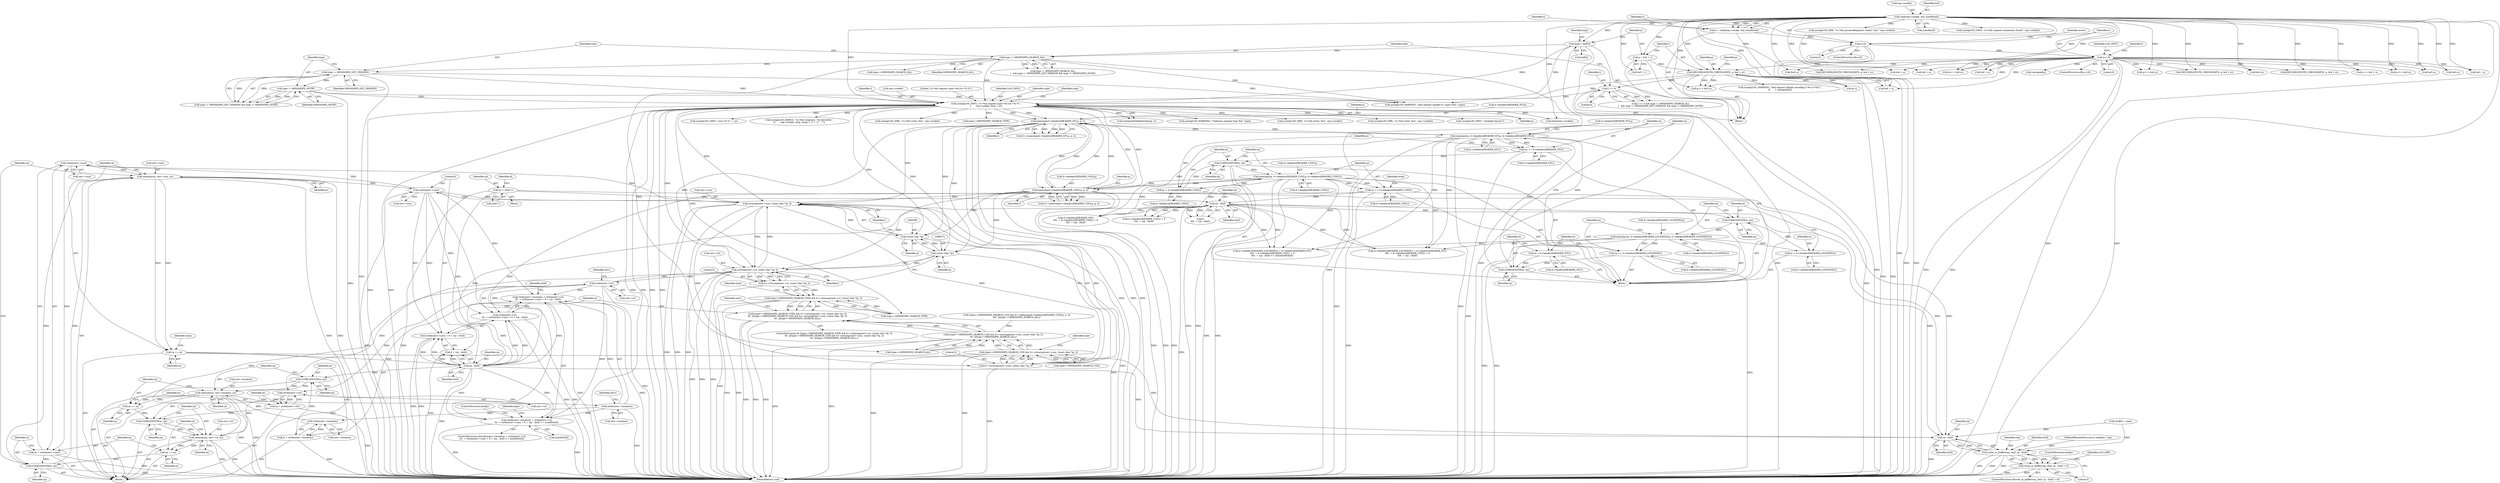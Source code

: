 digraph "0_miniupnp_b238cade9a173c6f751a34acf8ccff838a62aa47@API" {
"1000634" [label="(Call,strlen(serv->usn))"];
"1000549" [label="(Call,strlen(serv->usn))"];
"1000584" [label="(Call,strncmp(serv->usn, (const char *)p, l))"];
"1000588" [label="(Call,(const char *)p)"];
"1000573" [label="(Call,(const char *)p)"];
"1000368" [label="(Call,memcmp(d->headers[HEADER_NT].p, p, l))"];
"1000448" [label="(Call,memcpy(rp, d->headers[HEADER_NT].p, d->headers[HEADER_NT].l))"];
"1000445" [label="(Call,CODELENGTH(m, rp))"];
"1000436" [label="(Call,m = d->headers[HEADER_NT].l)"];
"1000427" [label="(Call,rp += d->headers[HEADER_LOCATION].l)"];
"1000411" [label="(Call,memcpy(rp, d->headers[HEADER_LOCATION].p, d->headers[HEADER_LOCATION].l))"];
"1000408" [label="(Call,CODELENGTH(m, rp))"];
"1000399" [label="(Call,m = d->headers[HEADER_LOCATION].l)"];
"1000352" [label="(Call,rp - rbuf)"];
"1000300" [label="(Call,rp = rbuf+1)"];
"1000501" [label="(Call,rp += d->headers[HEADER_USN].l)"];
"1000485" [label="(Call,memcpy(rp, d->headers[HEADER_USN].p, d->headers[HEADER_USN].l))"];
"1000482" [label="(Call,CODELENGTH(m, rp))"];
"1000473" [label="(Call,m = d->headers[HEADER_USN].l)"];
"1000464" [label="(Call,rp += d->headers[HEADER_NT].l)"];
"1000385" [label="(Call,memcmp(d->headers[HEADER_USN].p, p, l))"];
"1000244" [label="(Call,syslog(LOG_INFO, \"(s=%d) request type=%d str='%.*s'\",\n\t       req->socket, type, l, p))"];
"1000141" [label="(Call,read(req->socket, buf, sizeof(buf)))"];
"1000189" [label="(Call,type = buf[0])"];
"1000228" [label="(Call,type != MINISSDPD_SEARCH_ALL)"];
"1000235" [label="(Call,type != MINISSDPD_NOTIF)"];
"1000232" [label="(Call,type != MINISSDPD_GET_VERSION)"];
"1000224" [label="(Call,l == 0)"];
"1000199" [label="(Call,DECODELENGTH_CHECKLIMIT(l, p, buf + n))"];
"1000194" [label="(Call,p = buf + 1)"];
"1000174" [label="(Call,n==0)"];
"1000149" [label="(Call,n<0)"];
"1000139" [label="(Call,n = read(req->socket, buf, sizeof(buf)))"];
"1000569" [label="(Call,strncmp(serv->st, (const char *)p, l))"];
"1000544" [label="(Call,strlen(serv->st))"];
"1000623" [label="(Call,memcpy(rp, serv->st, m))"];
"1000620" [label="(Call,CODELENGTH(m, rp))"];
"1000614" [label="(Call,m = strlen(serv->st))"];
"1000616" [label="(Call,strlen(serv->st))"];
"1000611" [label="(Call,rp += m)"];
"1000605" [label="(Call,memcpy(rp, serv->location, m))"];
"1000602" [label="(Call,CODELENGTH(m, rp))"];
"1000596" [label="(Call,m = strlen(serv->location))"];
"1000598" [label="(Call,strlen(serv->location))"];
"1000539" [label="(Call,strlen(serv->location))"];
"1000555" [label="(Call,rp - rbuf)"];
"1000647" [label="(Call,rp += m)"];
"1000641" [label="(Call,memcpy(rp, serv->usn, m))"];
"1000638" [label="(Call,CODELENGTH(m, rp))"];
"1000632" [label="(Call,m = strlen(serv->usn))"];
"1000634" [label="(Call,strlen(serv->usn))"];
"1000629" [label="(Call,rp += m)"];
"1000537" [label="(Call,strlen(serv->location) + strlen(serv->st)\n\t\t\t  + strlen(serv->usn) + 6 + (rp - rbuf) >= sizeof(rbuf))"];
"1000538" [label="(Call,strlen(serv->location) + strlen(serv->st)\n\t\t\t  + strlen(serv->usn) + 6 + (rp - rbuf))"];
"1000543" [label="(Call,strlen(serv->st)\n\t\t\t  + strlen(serv->usn) + 6 + (rp - rbuf))"];
"1000548" [label="(Call,strlen(serv->usn) + 6 + (rp - rbuf))"];
"1000567" [label="(Call,0==strncmp(serv->st, (const char *)p, l))"];
"1000563" [label="(Call,type==MINISSDPD_SEARCH_TYPE && 0==strncmp(serv->st, (const char *)p, l))"];
"1000562" [label="(Call,(type==MINISSDPD_SEARCH_TYPE && 0==strncmp(serv->st, (const char *)p, l))\n\t\t\t  ||(type==MINISSDPD_SEARCH_USN && 0==strncmp(serv->usn, (const char *)p, l))\n\t\t\t  ||(type==MINISSDPD_SEARCH_ALL))"];
"1000582" [label="(Call,0==strncmp(serv->usn, (const char *)p, l))"];
"1000578" [label="(Call,type==MINISSDPD_SEARCH_USN && 0==strncmp(serv->usn, (const char *)p, l))"];
"1000577" [label="(Call,(type==MINISSDPD_SEARCH_USN && 0==strncmp(serv->usn, (const char *)p, l))\n\t\t\t  ||(type==MINISSDPD_SEARCH_ALL))"];
"1000553" [label="(Call,6 + (rp - rbuf))"];
"1000675" [label="(Call,rp - rbuf)"];
"1000672" [label="(Call,write_or_buffer(req, rbuf, rp - rbuf))"];
"1000671" [label="(Call,write_or_buffer(req, rbuf, rp - rbuf) < 0)"];
"1000678" [label="(Literal,0)"];
"1000624" [label="(Identifier,rp)"];
"1000611" [label="(Call,rp += m)"];
"1000612" [label="(Identifier,rp)"];
"1000501" [label="(Call,rp += d->headers[HEADER_USN].l)"];
"1000150" [label="(Identifier,n)"];
"1000598" [label="(Call,strlen(serv->location))"];
"1000116" [label="(Block,)"];
"1000245" [label="(Identifier,LOG_INFO)"];
"1000191" [label="(Call,buf[0])"];
"1000156" [label="(Identifier,errno)"];
"1000546" [label="(Identifier,serv)"];
"1000393" [label="(Identifier,p)"];
"1000673" [label="(Identifier,req)"];
"1000604" [label="(Identifier,rp)"];
"1000538" [label="(Call,strlen(serv->location) + strlen(serv->st)\n\t\t\t  + strlen(serv->usn) + 6 + (rp - rbuf))"];
"1000378" [label="(Call,(type==MINISSDPD_SEARCH_USN && 0==memcmp(d->headers[HEADER_USN].p, p, l))\n\t\t\t\t  ||(type==MINISSDPD_SEARCH_ALL))"];
"1000482" [label="(Call,CODELENGTH(m, rp))"];
"1000484" [label="(Identifier,rp)"];
"1000250" [label="(Identifier,type)"];
"1000448" [label="(Call,memcpy(rp, d->headers[HEADER_NT].p, d->headers[HEADER_NT].l))"];
"1000639" [label="(Identifier,m)"];
"1000176" [label="(Literal,0)"];
"1000199" [label="(Call,DECODELENGTH_CHECKLIMIT(l, p, buf + n))"];
"1000232" [label="(Call,type != MINISSDPD_GET_VERSION)"];
"1000394" [label="(Identifier,l)"];
"1000179" [label="(Identifier,LOG_INFO)"];
"1000772" [label="(Call,buf+n)"];
"1000584" [label="(Call,strncmp(serv->usn, (const char *)p, l))"];
"1000229" [label="(Identifier,type)"];
"1000577" [label="(Call,(type==MINISSDPD_SEARCH_USN && 0==strncmp(serv->usn, (const char *)p, l))\n\t\t\t  ||(type==MINISSDPD_SEARCH_ALL))"];
"1000437" [label="(Identifier,m)"];
"1000529" [label="(Identifier,serv)"];
"1000377" [label="(Identifier,l)"];
"1000473" [label="(Call,m = d->headers[HEADER_USN].l)"];
"1000831" [label="(Call,buf + n)"];
"1000605" [label="(Call,memcpy(rp, serv->location, m))"];
"1000625" [label="(Call,serv->st)"];
"1000610" [label="(Identifier,m)"];
"1000550" [label="(Call,serv->usn)"];
"1000254" [label="(Identifier,type)"];
"1000196" [label="(Call,buf + 1)"];
"1000576" [label="(Identifier,l)"];
"1000398" [label="(Block,)"];
"1000239" [label="(Call,syslog(LOG_WARNING, \"bad request (length=0, type=%d)\", type))"];
"1000230" [label="(Identifier,MINISSDPD_SEARCH_ALL)"];
"1000410" [label="(Identifier,rp)"];
"1000366" [label="(Call,0==memcmp(d->headers[HEADER_NT].p, p, l))"];
"1000614" [label="(Call,m = strlen(serv->st))"];
"1000898" [label="(Call,buf + n)"];
"1000677" [label="(Identifier,rbuf)"];
"1000537" [label="(Call,strlen(serv->location) + strlen(serv->st)\n\t\t\t  + strlen(serv->usn) + 6 + (rp - rbuf) >= sizeof(rbuf))"];
"1000582" [label="(Call,0==strncmp(serv->usn, (const char *)p, l))"];
"1000369" [label="(Call,d->headers[HEADER_NT].p)"];
"1000487" [label="(Call,d->headers[HEADER_USN].p)"];
"1000186" [label="(Identifier,t)"];
"1000652" [label="(Call,rbuf[0] = nrep)"];
"1000485" [label="(Call,memcpy(rp, d->headers[HEADER_USN].p, d->headers[HEADER_USN].l))"];
"1000438" [label="(Call,d->headers[HEADER_NT].l)"];
"1000789" [label="(Call,syslog(LOG_INFO, \"usn='%.*s'\", l, p))"];
"1000436" [label="(Call,m = d->headers[HEADER_NT].l)"];
"1000591" [label="(Identifier,l)"];
"1000549" [label="(Call,strlen(serv->usn))"];
"1000228" [label="(Call,type != MINISSDPD_SEARCH_ALL)"];
"1000540" [label="(Call,serv->location)"];
"1000449" [label="(Identifier,rp)"];
"1000580" [label="(Identifier,type)"];
"1000657" [label="(Call,syslog(LOG_DEBUG, \"(s=%d) response : %d device%s\",\n\t\t       req->socket, nrep, (nrep > 1) ? \"s\" : \"\"))"];
"1000676" [label="(Identifier,rp)"];
"1000570" [label="(Call,serv->st)"];
"1000613" [label="(Identifier,m)"];
"1000166" [label="(Call,syslog(LOG_ERR, \"(s=%d) processRequest(): read(): %m\", req->socket))"];
"1000300" [label="(Call,rp = rbuf+1)"];
"1000595" [label="(Block,)"];
"1001092" [label="(Call,syslog(LOG_ERR, \"(s=%d) write: %m\", req->socket))"];
"1000603" [label="(Identifier,m)"];
"1000674" [label="(Identifier,rbuf)"];
"1000559" [label="(Identifier,rbuf)"];
"1000649" [label="(Identifier,m)"];
"1000475" [label="(Call,d->headers[HEADER_USN].l)"];
"1000895" [label="(Call,DECODELENGTH_CHECKLIMIT(l, p, buf + n))"];
"1000142" [label="(Call,req->socket)"];
"1000599" [label="(Call,serv->location)"];
"1000621" [label="(Identifier,m)"];
"1000376" [label="(Identifier,p)"];
"1000687" [label="(ControlStructure,break;)"];
"1000620" [label="(Call,CODELENGTH(m, rp))"];
"1000635" [label="(Call,serv->usn)"];
"1000148" [label="(ControlStructure,if(n<0))"];
"1000555" [label="(Call,rp - rbuf)"];
"1000647" [label="(Call,rp += m)"];
"1000236" [label="(Identifier,type)"];
"1000140" [label="(Identifier,n)"];
"1000536" [label="(ControlStructure,if(strlen(serv->location) + strlen(serv->st)\n\t\t\t  + strlen(serv->usn) + 6 + (rp - rbuf) >= sizeof(rbuf)))"];
"1000681" [label="(Identifier,LOG_ERR)"];
"1000835" [label="(Call,p+l > buf+n)"];
"1000671" [label="(Call,write_or_buffer(req, rbuf, rp - rbuf) < 0)"];
"1000761" [label="(Call,DECODELENGTH_CHECKLIMIT(l, p, buf + n))"];
"1000464" [label="(Call,rp += d->headers[HEADER_NT].l)"];
"1000902" [label="(Call,p+l > buf+n)"];
"1000174" [label="(Call,n==0)"];
"1000569" [label="(Call,strncmp(serv->st, (const char *)p, l))"];
"1000412" [label="(Identifier,rp)"];
"1000149" [label="(Call,n<0)"];
"1000363" [label="(Call,type==MINISSDPD_SEARCH_TYPE)"];
"1000617" [label="(Call,serv->st)"];
"1000427" [label="(Call,rp += d->headers[HEADER_LOCATION].l)"];
"1000350" [label="(Call,6\n\t\t\t\t  + (rp - rbuf))"];
"1000503" [label="(Call,d->headers[HEADER_USN].l)"];
"1000385" [label="(Call,memcmp(d->headers[HEADER_USN].p, p, l))"];
"1000411" [label="(Call,memcpy(rp, d->headers[HEADER_LOCATION].p, d->headers[HEADER_LOCATION].l))"];
"1000307" [label="(Identifier,d)"];
"1000190" [label="(Identifier,type)"];
"1000141" [label="(Call,read(req->socket, buf, sizeof(buf)))"];
"1000588" [label="(Call,(const char *)p)"];
"1000233" [label="(Identifier,type)"];
"1000399" [label="(Call,m = d->headers[HEADER_LOCATION].l)"];
"1000568" [label="(Literal,0)"];
"1000597" [label="(Identifier,m)"];
"1000575" [label="(Identifier,p)"];
"1000151" [label="(Literal,0)"];
"1000557" [label="(Identifier,rbuf)"];
"1000551" [label="(Identifier,serv)"];
"1000139" [label="(Call,n = read(req->socket, buf, sizeof(buf)))"];
"1000643" [label="(Call,serv->usn)"];
"1000244" [label="(Call,syslog(LOG_INFO, \"(s=%d) request type=%d str='%.*s'\",\n\t       req->socket, type, l, p))"];
"1000235" [label="(Call,type != MINISSDPD_NOTIF)"];
"1000207" [label="(Call,p+l)"];
"1000237" [label="(Identifier,MINISSDPD_NOTIF)"];
"1000596" [label="(Call,m = strlen(serv->location))"];
"1000906" [label="(Call,buf+n)"];
"1000483" [label="(Identifier,m)"];
"1000342" [label="(Call,d->headers[HEADER_USN].l + 6\n\t\t\t\t  + (rp - rbuf))"];
"1000474" [label="(Identifier,m)"];
"1000231" [label="(Call,type != MINISSDPD_GET_VERSION && type != MINISSDPD_NOTIF)"];
"1000646" [label="(Identifier,m)"];
"1000634" [label="(Call,strlen(serv->usn))"];
"1000251" [label="(Identifier,l)"];
"1000579" [label="(Call,type==MINISSDPD_SEARCH_USN)"];
"1000630" [label="(Identifier,rp)"];
"1000354" [label="(Identifier,rbuf)"];
"1000224" [label="(Call,l == 0)"];
"1000563" [label="(Call,type==MINISSDPD_SEARCH_TYPE && 0==strncmp(serv->st, (const char *)p, l))"];
"1000401" [label="(Call,d->headers[HEADER_LOCATION].l)"];
"1000457" [label="(Call,d->headers[HEADER_NT].l)"];
"1000494" [label="(Call,d->headers[HEADER_USN].l)"];
"1000352" [label="(Call,rp - rbuf)"];
"1000302" [label="(Call,rbuf+1)"];
"1000651" [label="(Identifier,nrep)"];
"1000615" [label="(Identifier,m)"];
"1000225" [label="(Identifier,l)"];
"1000115" [label="(MethodParameterIn,struct reqelem * req)"];
"1000413" [label="(Call,d->headers[HEADER_LOCATION].p)"];
"1000753" [label="(Call,buf + n)"];
"1000201" [label="(Identifier,p)"];
"1000708" [label="(Call,containsForbiddenChars(p, l))"];
"1000606" [label="(Identifier,rp)"];
"1000622" [label="(Identifier,rp)"];
"1000395" [label="(Call,type==MINISSDPD_SEARCH_ALL)"];
"1000641" [label="(Call,memcpy(rp, serv->usn, m))"];
"1000189" [label="(Call,type = buf[0])"];
"1000247" [label="(Call,req->socket)"];
"1000628" [label="(Identifier,m)"];
"1000642" [label="(Identifier,rp)"];
"1000558" [label="(Call,sizeof(rbuf))"];
"1000565" [label="(Identifier,type)"];
"1000828" [label="(Call,DECODELENGTH_CHECKLIMIT(l, p, buf + n))"];
"1000450" [label="(Call,d->headers[HEADER_NT].p)"];
"1000648" [label="(Identifier,rp)"];
"1000445" [label="(Call,CODELENGTH(m, rp))"];
"1000553" [label="(Call,6 + (rp - rbuf))"];
"1000200" [label="(Identifier,l)"];
"1000545" [label="(Call,serv->st)"];
"1000585" [label="(Call,serv->usn)"];
"1000564" [label="(Call,type==MINISSDPD_SEARCH_TYPE)"];
"1001075" [label="(Call,syslog(LOG_WARNING, \"Unknown request type %d\", type))"];
"1000206" [label="(Call,p+l > buf+n)"];
"1000583" [label="(Literal,0)"];
"1000567" [label="(Call,0==strncmp(serv->st, (const char *)p, l))"];
"1000466" [label="(Call,d->headers[HEADER_NT].l)"];
"1000429" [label="(Call,d->headers[HEADER_LOCATION].l)"];
"1000195" [label="(Identifier,p)"];
"1000633" [label="(Identifier,m)"];
"1000560" [label="(ControlStructure,break;)"];
"1000218" [label="(Call,(unsigned)n)"];
"1000325" [label="(Call,d->headers[HEADER_LOCATION].l + d->headers[HEADER_NT].l\n\t\t\t\t  + d->headers[HEADER_USN].l + 6\n\t\t\t\t  + (rp - rbuf) >= (int)sizeof(rbuf))"];
"1000223" [label="(Call,l == 0 && type != MINISSDPD_SEARCH_ALL\n\t   && type != MINISSDPD_GET_VERSION && type != MINISSDPD_NOTIF)"];
"1000409" [label="(Identifier,m)"];
"1000638" [label="(Call,CODELENGTH(m, rp))"];
"1000446" [label="(Identifier,m)"];
"1000578" [label="(Call,type==MINISSDPD_SEARCH_USN && 0==strncmp(serv->usn, (const char *)p, l))"];
"1000234" [label="(Identifier,MINISSDPD_GET_VERSION)"];
"1000202" [label="(Call,buf + n)"];
"1000592" [label="(Call,type==MINISSDPD_SEARCH_ALL)"];
"1000486" [label="(Identifier,rp)"];
"1000246" [label="(Literal,\"(s=%d) request type=%d str='%.*s'\")"];
"1000543" [label="(Call,strlen(serv->st)\n\t\t\t  + strlen(serv->usn) + 6 + (rp - rbuf))"];
"1000839" [label="(Call,buf+n)"];
"1000768" [label="(Call,p+l > buf+n)"];
"1000146" [label="(Call,sizeof(buf))"];
"1000539" [label="(Call,strlen(serv->location))"];
"1000623" [label="(Call,memcpy(rp, serv->st, m))"];
"1000607" [label="(Call,serv->location)"];
"1000326" [label="(Call,d->headers[HEADER_LOCATION].l + d->headers[HEADER_NT].l\n\t\t\t\t  + d->headers[HEADER_USN].l + 6\n\t\t\t\t  + (rp - rbuf))"];
"1001125" [label="(Call,close(req->socket))"];
"1000590" [label="(Identifier,p)"];
"1000386" [label="(Call,d->headers[HEADER_USN].p)"];
"1000175" [label="(Identifier,n)"];
"1000554" [label="(Literal,6)"];
"1000562" [label="(Call,(type==MINISSDPD_SEARCH_TYPE && 0==strncmp(serv->st, (const char *)p, l))\n\t\t\t  ||(type==MINISSDPD_SEARCH_USN && 0==strncmp(serv->usn, (const char *)p, l))\n\t\t\t  ||(type==MINISSDPD_SEARCH_ALL))"];
"1001061" [label="(Call,syslog(LOG_ERR, \"(s=%d) write: %m\", req->socket))"];
"1000194" [label="(Call,p = buf + 1)"];
"1000465" [label="(Identifier,rp)"];
"1000447" [label="(Identifier,rp)"];
"1000675" [label="(Call,rp - rbuf)"];
"1000751" [label="(Call,p >= buf + n)"];
"1000214" [label="(Call,syslog(LOG_WARNING, \"bad request (length encoding l=%u n=%u)\",\n \t\t       l, (unsigned)n))"];
"1000616" [label="(Call,strlen(serv->st))"];
"1000672" [label="(Call,write_or_buffer(req, rbuf, rp - rbuf))"];
"1000334" [label="(Call,d->headers[HEADER_NT].l\n\t\t\t\t  + d->headers[HEADER_USN].l + 6\n\t\t\t\t  + (rp - rbuf))"];
"1000383" [label="(Call,0==memcmp(d->headers[HEADER_USN].p, p, l))"];
"1000556" [label="(Identifier,rp)"];
"1000602" [label="(Call,CODELENGTH(m, rp))"];
"1000511" [label="(Identifier,nrep)"];
"1000502" [label="(Identifier,rp)"];
"1000670" [label="(ControlStructure,if(write_or_buffer(req, rbuf, rp - rbuf) < 0))"];
"1000210" [label="(Call,buf+n)"];
"1000593" [label="(Identifier,type)"];
"1000289" [label="(Call,syslog(LOG_ERR, \"(s=%d) write: %m\", req->socket))"];
"1000632" [label="(Call,m = strlen(serv->usn))"];
"1000178" [label="(Call,syslog(LOG_INFO, \"(s=%d) request connection closed\", req->socket))"];
"1000631" [label="(Identifier,m)"];
"1000173" [label="(ControlStructure,if(n==0))"];
"1000428" [label="(Identifier,rp)"];
"1001136" [label="(MethodReturn,void)"];
"1000301" [label="(Identifier,rp)"];
"1000208" [label="(Identifier,p)"];
"1000544" [label="(Call,strlen(serv->st))"];
"1000548" [label="(Call,strlen(serv->usn) + 6 + (rp - rbuf))"];
"1000573" [label="(Call,(const char *)p)"];
"1000408" [label="(Call,CODELENGTH(m, rp))"];
"1000400" [label="(Identifier,m)"];
"1000145" [label="(Identifier,buf)"];
"1000227" [label="(Call,type != MINISSDPD_SEARCH_ALL\n\t   && type != MINISSDPD_GET_VERSION && type != MINISSDPD_NOTIF)"];
"1000319" [label="(Call,syslog(LOG_INFO, \"outdated device\"))"];
"1000252" [label="(Identifier,p)"];
"1000561" [label="(ControlStructure,if( (type==MINISSDPD_SEARCH_TYPE && 0==strncmp(serv->st, (const char *)p, l))\n\t\t\t  ||(type==MINISSDPD_SEARCH_USN && 0==strncmp(serv->usn, (const char *)p, l))\n\t\t\t  ||(type==MINISSDPD_SEARCH_ALL) ))"];
"1000353" [label="(Identifier,rp)"];
"1000640" [label="(Identifier,rp)"];
"1000226" [label="(Literal,0)"];
"1000629" [label="(Call,rp += m)"];
"1000420" [label="(Call,d->headers[HEADER_LOCATION].l)"];
"1000764" [label="(Call,buf + n)"];
"1000368" [label="(Call,memcmp(d->headers[HEADER_NT].p, p, l))"];
"1000255" [label="(Block,)"];
"1000634" -> "1000632"  [label="AST: "];
"1000634" -> "1000635"  [label="CFG: "];
"1000635" -> "1000634"  [label="AST: "];
"1000632" -> "1000634"  [label="CFG: "];
"1000634" -> "1000632"  [label="DDG: "];
"1000549" -> "1000634"  [label="DDG: "];
"1000584" -> "1000634"  [label="DDG: "];
"1000634" -> "1000641"  [label="DDG: "];
"1000549" -> "1000548"  [label="AST: "];
"1000549" -> "1000550"  [label="CFG: "];
"1000550" -> "1000549"  [label="AST: "];
"1000554" -> "1000549"  [label="CFG: "];
"1000549" -> "1001136"  [label="DDG: "];
"1000549" -> "1000537"  [label="DDG: "];
"1000549" -> "1000538"  [label="DDG: "];
"1000549" -> "1000543"  [label="DDG: "];
"1000549" -> "1000548"  [label="DDG: "];
"1000584" -> "1000549"  [label="DDG: "];
"1000641" -> "1000549"  [label="DDG: "];
"1000549" -> "1000584"  [label="DDG: "];
"1000584" -> "1000582"  [label="AST: "];
"1000584" -> "1000591"  [label="CFG: "];
"1000585" -> "1000584"  [label="AST: "];
"1000588" -> "1000584"  [label="AST: "];
"1000591" -> "1000584"  [label="AST: "];
"1000582" -> "1000584"  [label="CFG: "];
"1000584" -> "1001136"  [label="DDG: "];
"1000584" -> "1001136"  [label="DDG: "];
"1000584" -> "1001136"  [label="DDG: "];
"1000584" -> "1000569"  [label="DDG: "];
"1000584" -> "1000582"  [label="DDG: "];
"1000584" -> "1000582"  [label="DDG: "];
"1000584" -> "1000582"  [label="DDG: "];
"1000588" -> "1000584"  [label="DDG: "];
"1000569" -> "1000584"  [label="DDG: "];
"1000385" -> "1000584"  [label="DDG: "];
"1000244" -> "1000584"  [label="DDG: "];
"1000368" -> "1000584"  [label="DDG: "];
"1000588" -> "1000590"  [label="CFG: "];
"1000589" -> "1000588"  [label="AST: "];
"1000590" -> "1000588"  [label="AST: "];
"1000591" -> "1000588"  [label="CFG: "];
"1000588" -> "1001136"  [label="DDG: "];
"1000588" -> "1000573"  [label="DDG: "];
"1000573" -> "1000588"  [label="DDG: "];
"1000368" -> "1000588"  [label="DDG: "];
"1000244" -> "1000588"  [label="DDG: "];
"1000385" -> "1000588"  [label="DDG: "];
"1000573" -> "1000569"  [label="AST: "];
"1000573" -> "1000575"  [label="CFG: "];
"1000574" -> "1000573"  [label="AST: "];
"1000575" -> "1000573"  [label="AST: "];
"1000576" -> "1000573"  [label="CFG: "];
"1000573" -> "1001136"  [label="DDG: "];
"1000573" -> "1000569"  [label="DDG: "];
"1000368" -> "1000573"  [label="DDG: "];
"1000244" -> "1000573"  [label="DDG: "];
"1000385" -> "1000573"  [label="DDG: "];
"1000368" -> "1000366"  [label="AST: "];
"1000368" -> "1000377"  [label="CFG: "];
"1000369" -> "1000368"  [label="AST: "];
"1000376" -> "1000368"  [label="AST: "];
"1000377" -> "1000368"  [label="AST: "];
"1000366" -> "1000368"  [label="CFG: "];
"1000368" -> "1001136"  [label="DDG: "];
"1000368" -> "1001136"  [label="DDG: "];
"1000368" -> "1001136"  [label="DDG: "];
"1000368" -> "1000366"  [label="DDG: "];
"1000368" -> "1000366"  [label="DDG: "];
"1000368" -> "1000366"  [label="DDG: "];
"1000448" -> "1000368"  [label="DDG: "];
"1000244" -> "1000368"  [label="DDG: "];
"1000244" -> "1000368"  [label="DDG: "];
"1000385" -> "1000368"  [label="DDG: "];
"1000385" -> "1000368"  [label="DDG: "];
"1000368" -> "1000385"  [label="DDG: "];
"1000368" -> "1000385"  [label="DDG: "];
"1000368" -> "1000448"  [label="DDG: "];
"1000368" -> "1000569"  [label="DDG: "];
"1000448" -> "1000398"  [label="AST: "];
"1000448" -> "1000457"  [label="CFG: "];
"1000449" -> "1000448"  [label="AST: "];
"1000450" -> "1000448"  [label="AST: "];
"1000457" -> "1000448"  [label="AST: "];
"1000465" -> "1000448"  [label="CFG: "];
"1000448" -> "1001136"  [label="DDG: "];
"1000448" -> "1001136"  [label="DDG: "];
"1000448" -> "1000325"  [label="DDG: "];
"1000448" -> "1000326"  [label="DDG: "];
"1000448" -> "1000334"  [label="DDG: "];
"1000448" -> "1000436"  [label="DDG: "];
"1000445" -> "1000448"  [label="DDG: "];
"1000448" -> "1000464"  [label="DDG: "];
"1000448" -> "1000464"  [label="DDG: "];
"1000445" -> "1000398"  [label="AST: "];
"1000445" -> "1000447"  [label="CFG: "];
"1000446" -> "1000445"  [label="AST: "];
"1000447" -> "1000445"  [label="AST: "];
"1000449" -> "1000445"  [label="CFG: "];
"1000436" -> "1000445"  [label="DDG: "];
"1000427" -> "1000445"  [label="DDG: "];
"1000436" -> "1000398"  [label="AST: "];
"1000436" -> "1000438"  [label="CFG: "];
"1000437" -> "1000436"  [label="AST: "];
"1000438" -> "1000436"  [label="AST: "];
"1000446" -> "1000436"  [label="CFG: "];
"1000427" -> "1000398"  [label="AST: "];
"1000427" -> "1000429"  [label="CFG: "];
"1000428" -> "1000427"  [label="AST: "];
"1000429" -> "1000427"  [label="AST: "];
"1000437" -> "1000427"  [label="CFG: "];
"1000427" -> "1001136"  [label="DDG: "];
"1000411" -> "1000427"  [label="DDG: "];
"1000411" -> "1000427"  [label="DDG: "];
"1000411" -> "1000398"  [label="AST: "];
"1000411" -> "1000420"  [label="CFG: "];
"1000412" -> "1000411"  [label="AST: "];
"1000413" -> "1000411"  [label="AST: "];
"1000420" -> "1000411"  [label="AST: "];
"1000428" -> "1000411"  [label="CFG: "];
"1000411" -> "1001136"  [label="DDG: "];
"1000411" -> "1001136"  [label="DDG: "];
"1000411" -> "1000325"  [label="DDG: "];
"1000411" -> "1000326"  [label="DDG: "];
"1000411" -> "1000399"  [label="DDG: "];
"1000408" -> "1000411"  [label="DDG: "];
"1000408" -> "1000398"  [label="AST: "];
"1000408" -> "1000410"  [label="CFG: "];
"1000409" -> "1000408"  [label="AST: "];
"1000410" -> "1000408"  [label="AST: "];
"1000412" -> "1000408"  [label="CFG: "];
"1000399" -> "1000408"  [label="DDG: "];
"1000352" -> "1000408"  [label="DDG: "];
"1000399" -> "1000398"  [label="AST: "];
"1000399" -> "1000401"  [label="CFG: "];
"1000400" -> "1000399"  [label="AST: "];
"1000401" -> "1000399"  [label="AST: "];
"1000409" -> "1000399"  [label="CFG: "];
"1000352" -> "1000350"  [label="AST: "];
"1000352" -> "1000354"  [label="CFG: "];
"1000353" -> "1000352"  [label="AST: "];
"1000354" -> "1000352"  [label="AST: "];
"1000350" -> "1000352"  [label="CFG: "];
"1000352" -> "1001136"  [label="DDG: "];
"1000352" -> "1000325"  [label="DDG: "];
"1000352" -> "1000325"  [label="DDG: "];
"1000352" -> "1000326"  [label="DDG: "];
"1000352" -> "1000326"  [label="DDG: "];
"1000352" -> "1000334"  [label="DDG: "];
"1000352" -> "1000334"  [label="DDG: "];
"1000352" -> "1000342"  [label="DDG: "];
"1000352" -> "1000342"  [label="DDG: "];
"1000352" -> "1000350"  [label="DDG: "];
"1000352" -> "1000350"  [label="DDG: "];
"1000300" -> "1000352"  [label="DDG: "];
"1000501" -> "1000352"  [label="DDG: "];
"1000352" -> "1000555"  [label="DDG: "];
"1000352" -> "1000675"  [label="DDG: "];
"1000300" -> "1000255"  [label="AST: "];
"1000300" -> "1000302"  [label="CFG: "];
"1000301" -> "1000300"  [label="AST: "];
"1000302" -> "1000300"  [label="AST: "];
"1000307" -> "1000300"  [label="CFG: "];
"1000300" -> "1001136"  [label="DDG: "];
"1000300" -> "1000555"  [label="DDG: "];
"1000300" -> "1000675"  [label="DDG: "];
"1000501" -> "1000398"  [label="AST: "];
"1000501" -> "1000503"  [label="CFG: "];
"1000502" -> "1000501"  [label="AST: "];
"1000503" -> "1000501"  [label="AST: "];
"1000511" -> "1000501"  [label="CFG: "];
"1000501" -> "1001136"  [label="DDG: "];
"1000485" -> "1000501"  [label="DDG: "];
"1000485" -> "1000501"  [label="DDG: "];
"1000501" -> "1000555"  [label="DDG: "];
"1000501" -> "1000675"  [label="DDG: "];
"1000485" -> "1000398"  [label="AST: "];
"1000485" -> "1000494"  [label="CFG: "];
"1000486" -> "1000485"  [label="AST: "];
"1000487" -> "1000485"  [label="AST: "];
"1000494" -> "1000485"  [label="AST: "];
"1000502" -> "1000485"  [label="CFG: "];
"1000485" -> "1001136"  [label="DDG: "];
"1000485" -> "1001136"  [label="DDG: "];
"1000485" -> "1000325"  [label="DDG: "];
"1000485" -> "1000326"  [label="DDG: "];
"1000485" -> "1000334"  [label="DDG: "];
"1000485" -> "1000342"  [label="DDG: "];
"1000485" -> "1000385"  [label="DDG: "];
"1000485" -> "1000473"  [label="DDG: "];
"1000482" -> "1000485"  [label="DDG: "];
"1000385" -> "1000485"  [label="DDG: "];
"1000482" -> "1000398"  [label="AST: "];
"1000482" -> "1000484"  [label="CFG: "];
"1000483" -> "1000482"  [label="AST: "];
"1000484" -> "1000482"  [label="AST: "];
"1000486" -> "1000482"  [label="CFG: "];
"1000482" -> "1001136"  [label="DDG: "];
"1000482" -> "1001136"  [label="DDG: "];
"1000473" -> "1000482"  [label="DDG: "];
"1000464" -> "1000482"  [label="DDG: "];
"1000473" -> "1000398"  [label="AST: "];
"1000473" -> "1000475"  [label="CFG: "];
"1000474" -> "1000473"  [label="AST: "];
"1000475" -> "1000473"  [label="AST: "];
"1000483" -> "1000473"  [label="CFG: "];
"1000464" -> "1000398"  [label="AST: "];
"1000464" -> "1000466"  [label="CFG: "];
"1000465" -> "1000464"  [label="AST: "];
"1000466" -> "1000464"  [label="AST: "];
"1000474" -> "1000464"  [label="CFG: "];
"1000464" -> "1001136"  [label="DDG: "];
"1000385" -> "1000383"  [label="AST: "];
"1000385" -> "1000394"  [label="CFG: "];
"1000386" -> "1000385"  [label="AST: "];
"1000393" -> "1000385"  [label="AST: "];
"1000394" -> "1000385"  [label="AST: "];
"1000383" -> "1000385"  [label="CFG: "];
"1000385" -> "1001136"  [label="DDG: "];
"1000385" -> "1001136"  [label="DDG: "];
"1000385" -> "1001136"  [label="DDG: "];
"1000385" -> "1000383"  [label="DDG: "];
"1000385" -> "1000383"  [label="DDG: "];
"1000385" -> "1000383"  [label="DDG: "];
"1000244" -> "1000385"  [label="DDG: "];
"1000244" -> "1000385"  [label="DDG: "];
"1000385" -> "1000569"  [label="DDG: "];
"1000244" -> "1000116"  [label="AST: "];
"1000244" -> "1000252"  [label="CFG: "];
"1000245" -> "1000244"  [label="AST: "];
"1000246" -> "1000244"  [label="AST: "];
"1000247" -> "1000244"  [label="AST: "];
"1000250" -> "1000244"  [label="AST: "];
"1000251" -> "1000244"  [label="AST: "];
"1000252" -> "1000244"  [label="AST: "];
"1000254" -> "1000244"  [label="CFG: "];
"1000244" -> "1001136"  [label="DDG: "];
"1000244" -> "1001136"  [label="DDG: "];
"1000244" -> "1001136"  [label="DDG: "];
"1000244" -> "1001136"  [label="DDG: "];
"1000244" -> "1001136"  [label="DDG: "];
"1000244" -> "1001136"  [label="DDG: "];
"1000141" -> "1000244"  [label="DDG: "];
"1000189" -> "1000244"  [label="DDG: "];
"1000228" -> "1000244"  [label="DDG: "];
"1000235" -> "1000244"  [label="DDG: "];
"1000232" -> "1000244"  [label="DDG: "];
"1000224" -> "1000244"  [label="DDG: "];
"1000199" -> "1000244"  [label="DDG: "];
"1000244" -> "1000289"  [label="DDG: "];
"1000244" -> "1000319"  [label="DDG: "];
"1000244" -> "1000363"  [label="DDG: "];
"1000244" -> "1000564"  [label="DDG: "];
"1000244" -> "1000569"  [label="DDG: "];
"1000244" -> "1000657"  [label="DDG: "];
"1000244" -> "1000708"  [label="DDG: "];
"1000244" -> "1000708"  [label="DDG: "];
"1000244" -> "1000789"  [label="DDG: "];
"1000244" -> "1001061"  [label="DDG: "];
"1000244" -> "1001075"  [label="DDG: "];
"1000244" -> "1001092"  [label="DDG: "];
"1000244" -> "1001125"  [label="DDG: "];
"1000141" -> "1000139"  [label="AST: "];
"1000141" -> "1000146"  [label="CFG: "];
"1000142" -> "1000141"  [label="AST: "];
"1000145" -> "1000141"  [label="AST: "];
"1000146" -> "1000141"  [label="AST: "];
"1000139" -> "1000141"  [label="CFG: "];
"1000141" -> "1001136"  [label="DDG: "];
"1000141" -> "1001136"  [label="DDG: "];
"1000141" -> "1000139"  [label="DDG: "];
"1000141" -> "1000139"  [label="DDG: "];
"1000141" -> "1000166"  [label="DDG: "];
"1000141" -> "1000178"  [label="DDG: "];
"1000141" -> "1000189"  [label="DDG: "];
"1000141" -> "1000194"  [label="DDG: "];
"1000141" -> "1000196"  [label="DDG: "];
"1000141" -> "1000199"  [label="DDG: "];
"1000141" -> "1000202"  [label="DDG: "];
"1000141" -> "1000206"  [label="DDG: "];
"1000141" -> "1000210"  [label="DDG: "];
"1000141" -> "1000751"  [label="DDG: "];
"1000141" -> "1000753"  [label="DDG: "];
"1000141" -> "1000761"  [label="DDG: "];
"1000141" -> "1000764"  [label="DDG: "];
"1000141" -> "1000768"  [label="DDG: "];
"1000141" -> "1000772"  [label="DDG: "];
"1000141" -> "1000828"  [label="DDG: "];
"1000141" -> "1000831"  [label="DDG: "];
"1000141" -> "1000835"  [label="DDG: "];
"1000141" -> "1000839"  [label="DDG: "];
"1000141" -> "1000895"  [label="DDG: "];
"1000141" -> "1000898"  [label="DDG: "];
"1000141" -> "1000902"  [label="DDG: "];
"1000141" -> "1000906"  [label="DDG: "];
"1000141" -> "1001125"  [label="DDG: "];
"1000189" -> "1000116"  [label="AST: "];
"1000189" -> "1000191"  [label="CFG: "];
"1000190" -> "1000189"  [label="AST: "];
"1000191" -> "1000189"  [label="AST: "];
"1000195" -> "1000189"  [label="CFG: "];
"1000189" -> "1001136"  [label="DDG: "];
"1000189" -> "1001136"  [label="DDG: "];
"1000189" -> "1000228"  [label="DDG: "];
"1000189" -> "1000239"  [label="DDG: "];
"1000228" -> "1000227"  [label="AST: "];
"1000228" -> "1000230"  [label="CFG: "];
"1000229" -> "1000228"  [label="AST: "];
"1000230" -> "1000228"  [label="AST: "];
"1000233" -> "1000228"  [label="CFG: "];
"1000227" -> "1000228"  [label="CFG: "];
"1000228" -> "1001136"  [label="DDG: "];
"1000228" -> "1000227"  [label="DDG: "];
"1000228" -> "1000227"  [label="DDG: "];
"1000228" -> "1000232"  [label="DDG: "];
"1000228" -> "1000239"  [label="DDG: "];
"1000228" -> "1000395"  [label="DDG: "];
"1000228" -> "1000592"  [label="DDG: "];
"1000235" -> "1000231"  [label="AST: "];
"1000235" -> "1000237"  [label="CFG: "];
"1000236" -> "1000235"  [label="AST: "];
"1000237" -> "1000235"  [label="AST: "];
"1000231" -> "1000235"  [label="CFG: "];
"1000235" -> "1001136"  [label="DDG: "];
"1000235" -> "1000231"  [label="DDG: "];
"1000235" -> "1000231"  [label="DDG: "];
"1000232" -> "1000235"  [label="DDG: "];
"1000235" -> "1000239"  [label="DDG: "];
"1000232" -> "1000231"  [label="AST: "];
"1000232" -> "1000234"  [label="CFG: "];
"1000233" -> "1000232"  [label="AST: "];
"1000234" -> "1000232"  [label="AST: "];
"1000236" -> "1000232"  [label="CFG: "];
"1000231" -> "1000232"  [label="CFG: "];
"1000232" -> "1001136"  [label="DDG: "];
"1000232" -> "1000231"  [label="DDG: "];
"1000232" -> "1000231"  [label="DDG: "];
"1000232" -> "1000239"  [label="DDG: "];
"1000224" -> "1000223"  [label="AST: "];
"1000224" -> "1000226"  [label="CFG: "];
"1000225" -> "1000224"  [label="AST: "];
"1000226" -> "1000224"  [label="AST: "];
"1000229" -> "1000224"  [label="CFG: "];
"1000223" -> "1000224"  [label="CFG: "];
"1000224" -> "1001136"  [label="DDG: "];
"1000224" -> "1000223"  [label="DDG: "];
"1000224" -> "1000223"  [label="DDG: "];
"1000199" -> "1000224"  [label="DDG: "];
"1000199" -> "1000116"  [label="AST: "];
"1000199" -> "1000202"  [label="CFG: "];
"1000200" -> "1000199"  [label="AST: "];
"1000201" -> "1000199"  [label="AST: "];
"1000202" -> "1000199"  [label="AST: "];
"1000208" -> "1000199"  [label="CFG: "];
"1000199" -> "1001136"  [label="DDG: "];
"1000199" -> "1001136"  [label="DDG: "];
"1000194" -> "1000199"  [label="DDG: "];
"1000174" -> "1000199"  [label="DDG: "];
"1000199" -> "1000206"  [label="DDG: "];
"1000199" -> "1000206"  [label="DDG: "];
"1000199" -> "1000207"  [label="DDG: "];
"1000199" -> "1000207"  [label="DDG: "];
"1000199" -> "1000214"  [label="DDG: "];
"1000194" -> "1000116"  [label="AST: "];
"1000194" -> "1000196"  [label="CFG: "];
"1000195" -> "1000194"  [label="AST: "];
"1000196" -> "1000194"  [label="AST: "];
"1000200" -> "1000194"  [label="CFG: "];
"1000194" -> "1001136"  [label="DDG: "];
"1000174" -> "1000173"  [label="AST: "];
"1000174" -> "1000176"  [label="CFG: "];
"1000175" -> "1000174"  [label="AST: "];
"1000176" -> "1000174"  [label="AST: "];
"1000179" -> "1000174"  [label="CFG: "];
"1000186" -> "1000174"  [label="CFG: "];
"1000174" -> "1001136"  [label="DDG: "];
"1000174" -> "1001136"  [label="DDG: "];
"1000149" -> "1000174"  [label="DDG: "];
"1000174" -> "1000202"  [label="DDG: "];
"1000174" -> "1000206"  [label="DDG: "];
"1000174" -> "1000210"  [label="DDG: "];
"1000174" -> "1000218"  [label="DDG: "];
"1000174" -> "1000751"  [label="DDG: "];
"1000174" -> "1000753"  [label="DDG: "];
"1000174" -> "1000761"  [label="DDG: "];
"1000174" -> "1000764"  [label="DDG: "];
"1000174" -> "1000768"  [label="DDG: "];
"1000174" -> "1000772"  [label="DDG: "];
"1000174" -> "1000828"  [label="DDG: "];
"1000174" -> "1000831"  [label="DDG: "];
"1000174" -> "1000835"  [label="DDG: "];
"1000174" -> "1000839"  [label="DDG: "];
"1000174" -> "1000895"  [label="DDG: "];
"1000174" -> "1000898"  [label="DDG: "];
"1000174" -> "1000902"  [label="DDG: "];
"1000174" -> "1000906"  [label="DDG: "];
"1000149" -> "1000148"  [label="AST: "];
"1000149" -> "1000151"  [label="CFG: "];
"1000150" -> "1000149"  [label="AST: "];
"1000151" -> "1000149"  [label="AST: "];
"1000156" -> "1000149"  [label="CFG: "];
"1000175" -> "1000149"  [label="CFG: "];
"1000149" -> "1001136"  [label="DDG: "];
"1000149" -> "1001136"  [label="DDG: "];
"1000139" -> "1000149"  [label="DDG: "];
"1000139" -> "1000116"  [label="AST: "];
"1000140" -> "1000139"  [label="AST: "];
"1000150" -> "1000139"  [label="CFG: "];
"1000139" -> "1001136"  [label="DDG: "];
"1000569" -> "1000567"  [label="AST: "];
"1000569" -> "1000576"  [label="CFG: "];
"1000570" -> "1000569"  [label="AST: "];
"1000576" -> "1000569"  [label="AST: "];
"1000567" -> "1000569"  [label="CFG: "];
"1000569" -> "1001136"  [label="DDG: "];
"1000569" -> "1001136"  [label="DDG: "];
"1000569" -> "1001136"  [label="DDG: "];
"1000569" -> "1000544"  [label="DDG: "];
"1000569" -> "1000567"  [label="DDG: "];
"1000569" -> "1000567"  [label="DDG: "];
"1000569" -> "1000567"  [label="DDG: "];
"1000544" -> "1000569"  [label="DDG: "];
"1000569" -> "1000616"  [label="DDG: "];
"1000544" -> "1000543"  [label="AST: "];
"1000544" -> "1000545"  [label="CFG: "];
"1000545" -> "1000544"  [label="AST: "];
"1000551" -> "1000544"  [label="CFG: "];
"1000544" -> "1001136"  [label="DDG: "];
"1000544" -> "1000537"  [label="DDG: "];
"1000544" -> "1000538"  [label="DDG: "];
"1000544" -> "1000543"  [label="DDG: "];
"1000623" -> "1000544"  [label="DDG: "];
"1000544" -> "1000616"  [label="DDG: "];
"1000623" -> "1000595"  [label="AST: "];
"1000623" -> "1000628"  [label="CFG: "];
"1000624" -> "1000623"  [label="AST: "];
"1000625" -> "1000623"  [label="AST: "];
"1000628" -> "1000623"  [label="AST: "];
"1000630" -> "1000623"  [label="CFG: "];
"1000623" -> "1001136"  [label="DDG: "];
"1000623" -> "1001136"  [label="DDG: "];
"1000620" -> "1000623"  [label="DDG: "];
"1000620" -> "1000623"  [label="DDG: "];
"1000616" -> "1000623"  [label="DDG: "];
"1000623" -> "1000629"  [label="DDG: "];
"1000623" -> "1000629"  [label="DDG: "];
"1000620" -> "1000595"  [label="AST: "];
"1000620" -> "1000622"  [label="CFG: "];
"1000621" -> "1000620"  [label="AST: "];
"1000622" -> "1000620"  [label="AST: "];
"1000624" -> "1000620"  [label="CFG: "];
"1000614" -> "1000620"  [label="DDG: "];
"1000611" -> "1000620"  [label="DDG: "];
"1000614" -> "1000595"  [label="AST: "];
"1000614" -> "1000616"  [label="CFG: "];
"1000615" -> "1000614"  [label="AST: "];
"1000616" -> "1000614"  [label="AST: "];
"1000621" -> "1000614"  [label="CFG: "];
"1000614" -> "1001136"  [label="DDG: "];
"1000616" -> "1000614"  [label="DDG: "];
"1000616" -> "1000617"  [label="CFG: "];
"1000617" -> "1000616"  [label="AST: "];
"1000611" -> "1000595"  [label="AST: "];
"1000611" -> "1000613"  [label="CFG: "];
"1000612" -> "1000611"  [label="AST: "];
"1000613" -> "1000611"  [label="AST: "];
"1000615" -> "1000611"  [label="CFG: "];
"1000605" -> "1000611"  [label="DDG: "];
"1000605" -> "1000611"  [label="DDG: "];
"1000605" -> "1000595"  [label="AST: "];
"1000605" -> "1000610"  [label="CFG: "];
"1000606" -> "1000605"  [label="AST: "];
"1000607" -> "1000605"  [label="AST: "];
"1000610" -> "1000605"  [label="AST: "];
"1000612" -> "1000605"  [label="CFG: "];
"1000605" -> "1001136"  [label="DDG: "];
"1000605" -> "1001136"  [label="DDG: "];
"1000605" -> "1000539"  [label="DDG: "];
"1000602" -> "1000605"  [label="DDG: "];
"1000602" -> "1000605"  [label="DDG: "];
"1000598" -> "1000605"  [label="DDG: "];
"1000602" -> "1000595"  [label="AST: "];
"1000602" -> "1000604"  [label="CFG: "];
"1000603" -> "1000602"  [label="AST: "];
"1000604" -> "1000602"  [label="AST: "];
"1000606" -> "1000602"  [label="CFG: "];
"1000596" -> "1000602"  [label="DDG: "];
"1000555" -> "1000602"  [label="DDG: "];
"1000596" -> "1000595"  [label="AST: "];
"1000596" -> "1000598"  [label="CFG: "];
"1000597" -> "1000596"  [label="AST: "];
"1000598" -> "1000596"  [label="AST: "];
"1000603" -> "1000596"  [label="CFG: "];
"1000596" -> "1001136"  [label="DDG: "];
"1000598" -> "1000596"  [label="DDG: "];
"1000598" -> "1000599"  [label="CFG: "];
"1000599" -> "1000598"  [label="AST: "];
"1000539" -> "1000598"  [label="DDG: "];
"1000539" -> "1000538"  [label="AST: "];
"1000539" -> "1000540"  [label="CFG: "];
"1000540" -> "1000539"  [label="AST: "];
"1000546" -> "1000539"  [label="CFG: "];
"1000539" -> "1001136"  [label="DDG: "];
"1000539" -> "1000537"  [label="DDG: "];
"1000539" -> "1000538"  [label="DDG: "];
"1000555" -> "1000553"  [label="AST: "];
"1000555" -> "1000557"  [label="CFG: "];
"1000556" -> "1000555"  [label="AST: "];
"1000557" -> "1000555"  [label="AST: "];
"1000553" -> "1000555"  [label="CFG: "];
"1000555" -> "1001136"  [label="DDG: "];
"1000555" -> "1000537"  [label="DDG: "];
"1000555" -> "1000537"  [label="DDG: "];
"1000555" -> "1000538"  [label="DDG: "];
"1000555" -> "1000538"  [label="DDG: "];
"1000555" -> "1000543"  [label="DDG: "];
"1000555" -> "1000543"  [label="DDG: "];
"1000555" -> "1000548"  [label="DDG: "];
"1000555" -> "1000548"  [label="DDG: "];
"1000555" -> "1000553"  [label="DDG: "];
"1000555" -> "1000553"  [label="DDG: "];
"1000647" -> "1000555"  [label="DDG: "];
"1000555" -> "1000675"  [label="DDG: "];
"1000647" -> "1000595"  [label="AST: "];
"1000647" -> "1000649"  [label="CFG: "];
"1000648" -> "1000647"  [label="AST: "];
"1000649" -> "1000647"  [label="AST: "];
"1000651" -> "1000647"  [label="CFG: "];
"1000647" -> "1001136"  [label="DDG: "];
"1000641" -> "1000647"  [label="DDG: "];
"1000641" -> "1000647"  [label="DDG: "];
"1000647" -> "1000675"  [label="DDG: "];
"1000641" -> "1000595"  [label="AST: "];
"1000641" -> "1000646"  [label="CFG: "];
"1000642" -> "1000641"  [label="AST: "];
"1000643" -> "1000641"  [label="AST: "];
"1000646" -> "1000641"  [label="AST: "];
"1000648" -> "1000641"  [label="CFG: "];
"1000641" -> "1001136"  [label="DDG: "];
"1000641" -> "1001136"  [label="DDG: "];
"1000638" -> "1000641"  [label="DDG: "];
"1000638" -> "1000641"  [label="DDG: "];
"1000638" -> "1000595"  [label="AST: "];
"1000638" -> "1000640"  [label="CFG: "];
"1000639" -> "1000638"  [label="AST: "];
"1000640" -> "1000638"  [label="AST: "];
"1000642" -> "1000638"  [label="CFG: "];
"1000638" -> "1001136"  [label="DDG: "];
"1000632" -> "1000638"  [label="DDG: "];
"1000629" -> "1000638"  [label="DDG: "];
"1000632" -> "1000595"  [label="AST: "];
"1000633" -> "1000632"  [label="AST: "];
"1000639" -> "1000632"  [label="CFG: "];
"1000632" -> "1001136"  [label="DDG: "];
"1000629" -> "1000595"  [label="AST: "];
"1000629" -> "1000631"  [label="CFG: "];
"1000630" -> "1000629"  [label="AST: "];
"1000631" -> "1000629"  [label="AST: "];
"1000633" -> "1000629"  [label="CFG: "];
"1000537" -> "1000536"  [label="AST: "];
"1000537" -> "1000558"  [label="CFG: "];
"1000538" -> "1000537"  [label="AST: "];
"1000558" -> "1000537"  [label="AST: "];
"1000560" -> "1000537"  [label="CFG: "];
"1000565" -> "1000537"  [label="CFG: "];
"1000537" -> "1001136"  [label="DDG: "];
"1000537" -> "1001136"  [label="DDG: "];
"1000538" -> "1000543"  [label="CFG: "];
"1000543" -> "1000538"  [label="AST: "];
"1000559" -> "1000538"  [label="CFG: "];
"1000538" -> "1001136"  [label="DDG: "];
"1000538" -> "1001136"  [label="DDG: "];
"1000543" -> "1000548"  [label="CFG: "];
"1000548" -> "1000543"  [label="AST: "];
"1000543" -> "1001136"  [label="DDG: "];
"1000543" -> "1001136"  [label="DDG: "];
"1000548" -> "1000553"  [label="CFG: "];
"1000553" -> "1000548"  [label="AST: "];
"1000548" -> "1001136"  [label="DDG: "];
"1000548" -> "1001136"  [label="DDG: "];
"1000567" -> "1000563"  [label="AST: "];
"1000568" -> "1000567"  [label="AST: "];
"1000563" -> "1000567"  [label="CFG: "];
"1000567" -> "1001136"  [label="DDG: "];
"1000567" -> "1000563"  [label="DDG: "];
"1000567" -> "1000563"  [label="DDG: "];
"1000563" -> "1000562"  [label="AST: "];
"1000563" -> "1000564"  [label="CFG: "];
"1000564" -> "1000563"  [label="AST: "];
"1000580" -> "1000563"  [label="CFG: "];
"1000562" -> "1000563"  [label="CFG: "];
"1000563" -> "1001136"  [label="DDG: "];
"1000563" -> "1001136"  [label="DDG: "];
"1000563" -> "1000562"  [label="DDG: "];
"1000563" -> "1000562"  [label="DDG: "];
"1000564" -> "1000563"  [label="DDG: "];
"1000564" -> "1000563"  [label="DDG: "];
"1000562" -> "1000561"  [label="AST: "];
"1000562" -> "1000577"  [label="CFG: "];
"1000577" -> "1000562"  [label="AST: "];
"1000597" -> "1000562"  [label="CFG: "];
"1000529" -> "1000562"  [label="CFG: "];
"1000562" -> "1001136"  [label="DDG: "];
"1000562" -> "1001136"  [label="DDG: "];
"1000562" -> "1001136"  [label="DDG: "];
"1000577" -> "1000562"  [label="DDG: "];
"1000577" -> "1000562"  [label="DDG: "];
"1000582" -> "1000578"  [label="AST: "];
"1000583" -> "1000582"  [label="AST: "];
"1000578" -> "1000582"  [label="CFG: "];
"1000582" -> "1001136"  [label="DDG: "];
"1000582" -> "1000578"  [label="DDG: "];
"1000582" -> "1000578"  [label="DDG: "];
"1000578" -> "1000577"  [label="AST: "];
"1000578" -> "1000579"  [label="CFG: "];
"1000579" -> "1000578"  [label="AST: "];
"1000593" -> "1000578"  [label="CFG: "];
"1000577" -> "1000578"  [label="CFG: "];
"1000578" -> "1001136"  [label="DDG: "];
"1000578" -> "1001136"  [label="DDG: "];
"1000578" -> "1000577"  [label="DDG: "];
"1000578" -> "1000577"  [label="DDG: "];
"1000579" -> "1000578"  [label="DDG: "];
"1000579" -> "1000578"  [label="DDG: "];
"1000577" -> "1000592"  [label="CFG: "];
"1000592" -> "1000577"  [label="AST: "];
"1000577" -> "1001136"  [label="DDG: "];
"1000577" -> "1001136"  [label="DDG: "];
"1000378" -> "1000577"  [label="DDG: "];
"1000592" -> "1000577"  [label="DDG: "];
"1000592" -> "1000577"  [label="DDG: "];
"1000554" -> "1000553"  [label="AST: "];
"1000553" -> "1001136"  [label="DDG: "];
"1000675" -> "1000672"  [label="AST: "];
"1000675" -> "1000677"  [label="CFG: "];
"1000676" -> "1000675"  [label="AST: "];
"1000677" -> "1000675"  [label="AST: "];
"1000672" -> "1000675"  [label="CFG: "];
"1000675" -> "1001136"  [label="DDG: "];
"1000675" -> "1000672"  [label="DDG: "];
"1000675" -> "1000672"  [label="DDG: "];
"1000652" -> "1000675"  [label="DDG: "];
"1000672" -> "1000671"  [label="AST: "];
"1000673" -> "1000672"  [label="AST: "];
"1000674" -> "1000672"  [label="AST: "];
"1000678" -> "1000672"  [label="CFG: "];
"1000672" -> "1001136"  [label="DDG: "];
"1000672" -> "1001136"  [label="DDG: "];
"1000672" -> "1001136"  [label="DDG: "];
"1000672" -> "1000671"  [label="DDG: "];
"1000672" -> "1000671"  [label="DDG: "];
"1000672" -> "1000671"  [label="DDG: "];
"1000115" -> "1000672"  [label="DDG: "];
"1000652" -> "1000672"  [label="DDG: "];
"1000671" -> "1000670"  [label="AST: "];
"1000671" -> "1000678"  [label="CFG: "];
"1000678" -> "1000671"  [label="AST: "];
"1000681" -> "1000671"  [label="CFG: "];
"1000687" -> "1000671"  [label="CFG: "];
"1000671" -> "1001136"  [label="DDG: "];
"1000671" -> "1001136"  [label="DDG: "];
}
